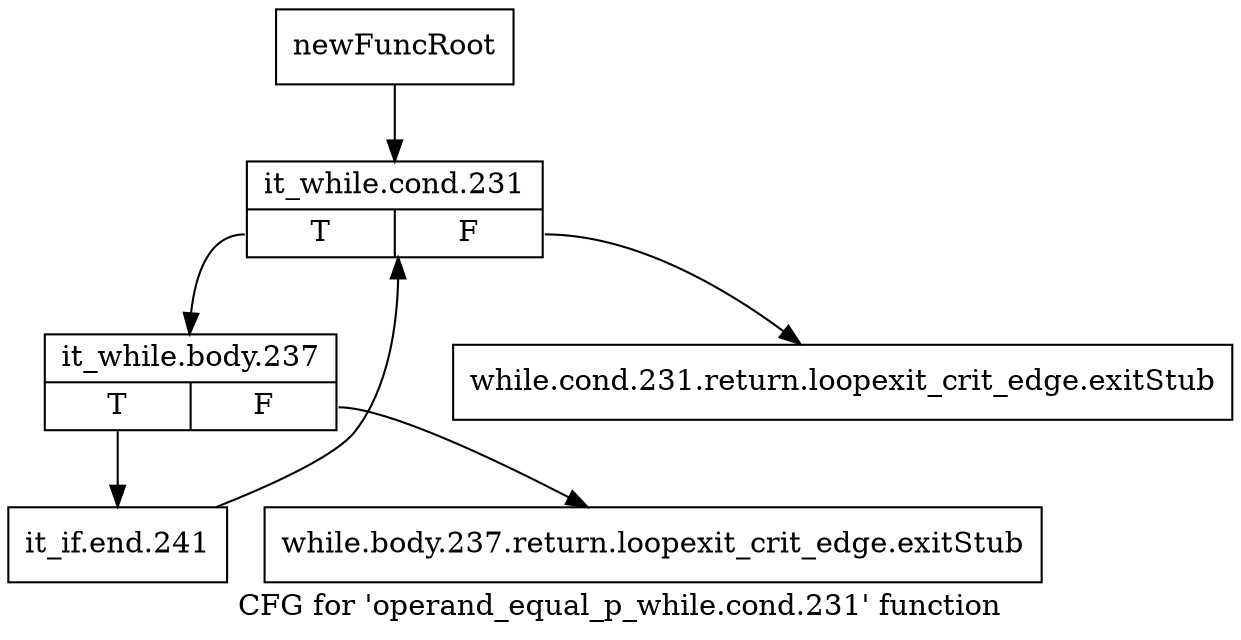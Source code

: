 digraph "CFG for 'operand_equal_p_while.cond.231' function" {
	label="CFG for 'operand_equal_p_while.cond.231' function";

	Node0xaf7be50 [shape=record,label="{newFuncRoot}"];
	Node0xaf7be50 -> Node0xaf7bf40;
	Node0xaf7bea0 [shape=record,label="{while.cond.231.return.loopexit_crit_edge.exitStub}"];
	Node0xaf7bef0 [shape=record,label="{while.body.237.return.loopexit_crit_edge.exitStub}"];
	Node0xaf7bf40 [shape=record,label="{it_while.cond.231|{<s0>T|<s1>F}}"];
	Node0xaf7bf40:s0 -> Node0xaf7bf90;
	Node0xaf7bf40:s1 -> Node0xaf7bea0;
	Node0xaf7bf90 [shape=record,label="{it_while.body.237|{<s0>T|<s1>F}}"];
	Node0xaf7bf90:s0 -> Node0xaf7bfe0;
	Node0xaf7bf90:s1 -> Node0xaf7bef0;
	Node0xaf7bfe0 [shape=record,label="{it_if.end.241}"];
	Node0xaf7bfe0 -> Node0xaf7bf40;
}
